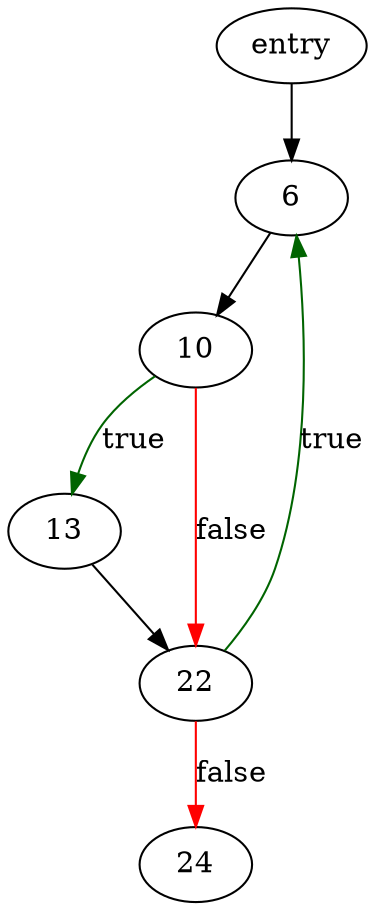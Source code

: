digraph "pager_wait_on_lock" {
	// Node definitions.
	2 [label=entry];
	6;
	10;
	13;
	22;
	24;

	// Edge definitions.
	2 -> 6;
	6 -> 10;
	10 -> 13 [
		color=darkgreen
		label=true
	];
	10 -> 22 [
		color=red
		label=false
	];
	13 -> 22;
	22 -> 6 [
		color=darkgreen
		label=true
	];
	22 -> 24 [
		color=red
		label=false
	];
}